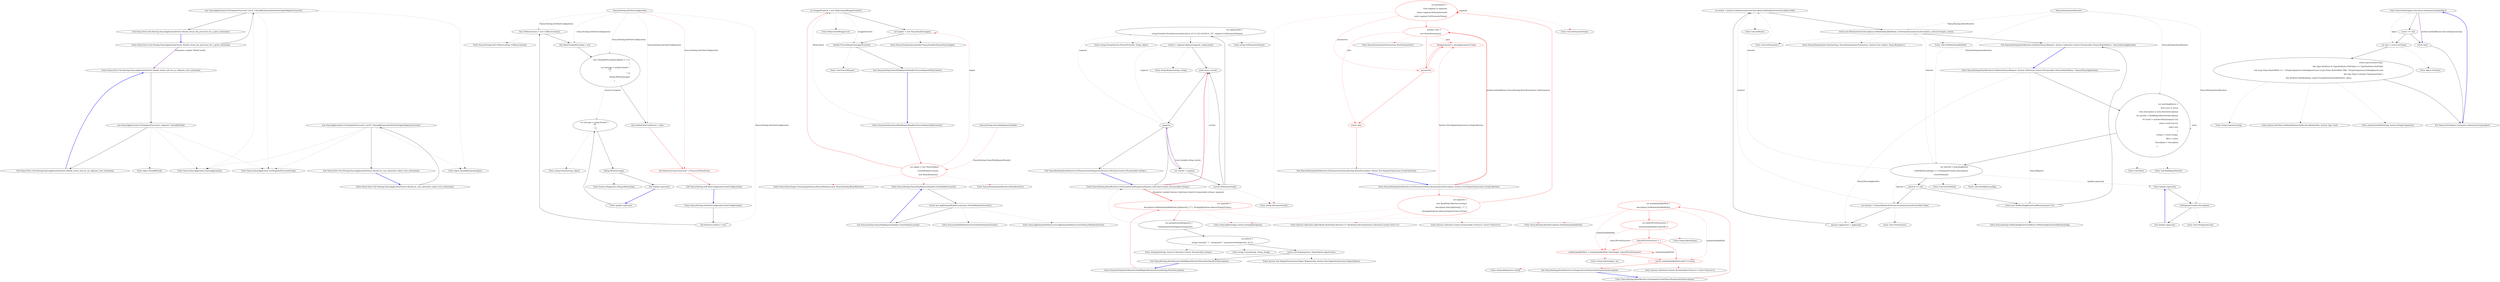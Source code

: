 digraph  {
n0 [label="Entry Nancy.Tests.Unit.Hosting.NancyApplicationFixture.Should_return_null_for_an_unknown_view_extension()", span="9-9", cluster="Nancy.Tests.Unit.Hosting.NancyApplicationFixture.Should_return_null_for_an_unknown_view_extension()"];
n1 [label="new NancyApplication().GetTemplateProcessor(''.unknown'').ShouldBeNull()", span="11-11", cluster="Nancy.Tests.Unit.Hosting.NancyApplicationFixture.Should_return_null_for_an_unknown_view_extension()"];
n2 [label="Exit Nancy.Tests.Unit.Hosting.NancyApplicationFixture.Should_return_null_for_an_unknown_view_extension()", span="9-9", cluster="Nancy.Tests.Unit.Hosting.NancyApplicationFixture.Should_return_null_for_an_unknown_view_extension()"];
n3 [label="Entry Nancy.NancyApplication.NancyApplication()", span="12-12", cluster="Nancy.NancyApplication.NancyApplication()"];
n4 [label="Entry Nancy.NancyApplication.GetTemplateProcessor(string)", span="17-17", cluster="Nancy.NancyApplication.GetTemplateProcessor(string)"];
n5 [label="Entry object.ShouldBeNull()", span="80-80", cluster="object.ShouldBeNull()"];
n6 [label="Entry Nancy.Tests.Unit.Hosting.NancyApplicationFixture.Should_return_the_processor_for_a_given_extension()", span="16-16", cluster="Nancy.Tests.Unit.Hosting.NancyApplicationFixture.Should_return_the_processor_for_a_given_extension()"];
n7 [label="new NancyApplication().GetTemplateProcessor(''.leto2'').ShouldBeSameAs(FakeViewEngineRegistry.Executor)", span="18-18", cluster="Nancy.Tests.Unit.Hosting.NancyApplicationFixture.Should_return_the_processor_for_a_given_extension()"];
n8 [label="Exit Nancy.Tests.Unit.Hosting.NancyApplicationFixture.Should_return_the_processor_for_a_given_extension()", span="16-16", cluster="Nancy.Tests.Unit.Hosting.NancyApplicationFixture.Should_return_the_processor_for_a_given_extension()"];
n9 [label="Entry object.ShouldBeSameAs(object)", span="75-75", cluster="object.ShouldBeSameAs(object)"];
n10 [label="Entry Nancy.Tests.Unit.Hosting.NancyApplicationFixture.Should_be_case_intensitive_about_view_extensions()", span="22-22", cluster="Nancy.Tests.Unit.Hosting.NancyApplicationFixture.Should_be_case_intensitive_about_view_extensions()"];
n11 [label="new NancyApplication().GetTemplateProcessor(''.LetO2'').ShouldBeSameAs(FakeViewEngineRegistry.Executor)", span="24-24", cluster="Nancy.Tests.Unit.Hosting.NancyApplicationFixture.Should_be_case_intensitive_about_view_extensions()"];
n12 [label="Exit Nancy.Tests.Unit.Hosting.NancyApplicationFixture.Should_be_case_intensitive_about_view_extensions()", span="22-22", cluster="Nancy.Tests.Unit.Hosting.NancyApplicationFixture.Should_be_case_intensitive_about_view_extensions()"];
m0_8 [label="Entry Nancy.Hosting.Self.UrlReservations.UrlReservations()", span="15-15", cluster="Nancy.Hosting.Self.UrlReservations.UrlReservations()", file="HostConfiguration.cs"];
m0_13 [label="Entry string.Format(string, object)", span="0-0", cluster="string.Format(string, object)", file="HostConfiguration.cs"];
m0_0 [label="Entry Nancy.Hosting.Self.HostConfiguration.HostConfiguration()", span="93-93", cluster="Nancy.Hosting.Self.HostConfiguration.HostConfiguration()", file="HostConfiguration.cs"];
m0_1 [label="this.RewriteLocalhost = true", span="95-95", cluster="Nancy.Hosting.Self.HostConfiguration.HostConfiguration()", file="HostConfiguration.cs"];
m0_2 [label="this.UrlReservations = new UrlReservations()", span="96-96", cluster="Nancy.Hosting.Self.HostConfiguration.HostConfiguration()", file="HostConfiguration.cs"];
m0_3 [label="this.AllowChunkedEncoding = true", span="97-97", cluster="Nancy.Hosting.Self.HostConfiguration.HostConfiguration()", file="HostConfiguration.cs"];
m0_4 [label="this.UnhandledExceptionCallback = e =>\r\n                {\r\n                    var message = string.Format(''---\n{0}\n---\n'', e);\r\n                    Debug.Write(message);\r\n                }", span="98-102", cluster="Nancy.Hosting.Self.HostConfiguration.HostConfiguration()", file="HostConfiguration.cs"];
m0_5 [label="this.EnableClientCertificates = false", span="103-103", cluster="Nancy.Hosting.Self.HostConfiguration.HostConfiguration()", file="HostConfiguration.cs"];
m0_6 [label="this.MaximumConnectionCount = ProcessorThreadCount", span="104-104", cluster="Nancy.Hosting.Self.HostConfiguration.HostConfiguration()", color=red, community=0, file="HostConfiguration.cs"];
m0_7 [label="Exit Nancy.Hosting.Self.HostConfiguration.HostConfiguration()", span="93-93", cluster="Nancy.Hosting.Self.HostConfiguration.HostConfiguration()", file="HostConfiguration.cs"];
m0_9 [label="Entry lambda expression", span="98-102", cluster="lambda expression", file="HostConfiguration.cs"];
m0_10 [label="var message = string.Format(''---\n{0}\n---\n'', e)", span="100-100", cluster="lambda expression", file="HostConfiguration.cs"];
m0_11 [label="Debug.Write(message)", span="101-101", cluster="lambda expression", file="HostConfiguration.cs"];
m0_12 [label="Exit lambda expression", span="98-102", cluster="lambda expression", file="HostConfiguration.cs"];
m0_14 [label="Entry System.Diagnostics.Debug.Write(string)", span="0-0", cluster="System.Diagnostics.Debug.Write(string)", file="HostConfiguration.cs"];
m0_15 [label="Nancy.Hosting.Self.HostConfiguration", span="", file="HostConfiguration.cs"];
m1_9 [label="Entry HttpContextWrapper.cstr", span="", cluster="HttpContextWrapper.cstr", file="NancyHost.cs"];
m1_15 [label="Entry Nancy.DefaultModuleActivator.DefaultModuleActivator()", span="4-4", cluster="Nancy.DefaultModuleActivator.DefaultModuleActivator()", file="NancyHost.cs"];
m1_10 [label="Entry Nancy.Hosting.NancyHandler.NancyHandler(Nancy.INancyEngine)", span="9-9", cluster="Nancy.Hosting.NancyHandler.NancyHandler(Nancy.INancyEngine)", file="NancyHost.cs"];
m1_0 [label="Entry Nancy.Hosting.NancyHttpRequestHandler.ProcessRequest(HttpContext)", span="12-12", cluster="Nancy.Hosting.NancyHttpRequestHandler.ProcessRequest(HttpContext)", file="NancyHost.cs"];
m1_1 [label="var engine = new NancyEngine(\r\n                CreateModuleLocator(),\r\n                new RouteResolver())", span="14-16", cluster="Nancy.Hosting.NancyHttpRequestHandler.ProcessRequest(HttpContext)", color=red, community=0, file="NancyHost.cs"];
m1_2 [label="var wrappedContext = new HttpContextWrapper(context)", span="18-18", cluster="Nancy.Hosting.NancyHttpRequestHandler.ProcessRequest(HttpContext)", file="NancyHost.cs"];
m1_3 [label="var handler = new NancyHandler(engine)", span="19-19", cluster="Nancy.Hosting.NancyHttpRequestHandler.ProcessRequest(HttpContext)", file="NancyHost.cs"];
m1_4 [label="handler.ProcessRequest(wrappedContext)", span="20-20", cluster="Nancy.Hosting.NancyHttpRequestHandler.ProcessRequest(HttpContext)", file="NancyHost.cs"];
m1_5 [label="Exit Nancy.Hosting.NancyHttpRequestHandler.ProcessRequest(HttpContext)", span="12-12", cluster="Nancy.Hosting.NancyHttpRequestHandler.ProcessRequest(HttpContext)", file="NancyHost.cs"];
m1_6 [label="Entry Nancy.NancyEngine.NancyEngine(Nancy.INancyModuleLocator, Nancy.Routing.IRouteResolver)", span="19-19", cluster="Nancy.NancyEngine.NancyEngine(Nancy.INancyModuleLocator, Nancy.Routing.IRouteResolver)", file="NancyHost.cs"];
m1_7 [label="Entry Nancy.Hosting.NancyHttpRequestHandler.CreateModuleLocator()", span="23-23", cluster="Nancy.Hosting.NancyHttpRequestHandler.CreateModuleLocator()", file="NancyHost.cs"];
m1_12 [label="return new AppDomainModuleLocator(new DefaultModuleActivator());", span="25-25", cluster="Nancy.Hosting.NancyHttpRequestHandler.CreateModuleLocator()", file="NancyHost.cs"];
m1_13 [label="Exit Nancy.Hosting.NancyHttpRequestHandler.CreateModuleLocator()", span="23-23", cluster="Nancy.Hosting.NancyHttpRequestHandler.CreateModuleLocator()", file="NancyHost.cs"];
m1_14 [label="Entry Nancy.AppDomainModuleLocator.AppDomainModuleLocator(Nancy.IModuleActivator)", span="16-16", cluster="Nancy.AppDomainModuleLocator.AppDomainModuleLocator(Nancy.IModuleActivator)", file="NancyHost.cs"];
m1_8 [label="Entry Nancy.Routing.RouteResolver.RouteResolver()", span="10-10", cluster="Nancy.Routing.RouteResolver.RouteResolver()", file="NancyHost.cs"];
m1_11 [label="Entry Unk.ProcessRequest", span="", cluster="Unk.ProcessRequest", file="NancyHost.cs"];
m1_16 [label="Nancy.Hosting.NancyHttpRequestHandler", span="", file="NancyHost.cs"];
m2_57 [label="Entry string.Format(System.IFormatProvider, string, object)", span="0-0", cluster="string.Format(System.IFormatProvider, string, object)", file="SerializeTests.cs"];
m2_16 [label="Entry Unk.GetRoutes", span="", cluster="Unk.GetRoutes", file="SerializeTests.cs"];
m2_35 [label="Entry string.IsParameterized()", span="42-42", cluster="string.IsParameterized()", file="SerializeTests.cs"];
m2_15 [label="Entry Unk.CreateInstance", span="", cluster="Unk.CreateInstance", file="SerializeTests.cs"];
m2_10 [label="Entry Unk.BuildRegexMatcher", span="", cluster="Unk.BuildRegexMatcher", file="SerializeTests.cs"];
m2_59 [label="Entry Nancy.Routing.RouteResolver.GetSegmentCount(Nancy.Routing.RouteDescription)", span="96-96", cluster="Nancy.Routing.RouteResolver.GetSegmentCount(Nancy.Routing.RouteDescription)", file="SerializeTests.cs"];
m2_60 [label="var moduleQualifiedPath =\r\n                description.GetModuleQualifiedPath()", span="98-99", cluster="Nancy.Routing.RouteResolver.GetSegmentCount(Nancy.Routing.RouteDescription)", color=red, community=0, file="SerializeTests.cs"];
m2_61 [label="var indexOfFirstParameter =\r\n                moduleQualifiedPath.IndexOf('{')", span="101-102", cluster="Nancy.Routing.RouteResolver.GetSegmentCount(Nancy.Routing.RouteDescription)", color=red, community=0, file="SerializeTests.cs"];
m2_63 [label="moduleQualifiedPath = moduleQualifiedPath.Substring(0, indexOfFirstParameter)", span="105-105", cluster="Nancy.Routing.RouteResolver.GetSegmentCount(Nancy.Routing.RouteDescription)", color=red, community=0, file="SerializeTests.cs"];
m2_64 [label="return moduleQualifiedPath.Split('/').Count();", span="107-107", cluster="Nancy.Routing.RouteResolver.GetSegmentCount(Nancy.Routing.RouteDescription)", color=red, community=0, file="SerializeTests.cs"];
m2_62 [label="indexOfFirstParameter > -1", span="104-104", cluster="Nancy.Routing.RouteResolver.GetSegmentCount(Nancy.Routing.RouteDescription)", color=red, community=0, file="SerializeTests.cs"];
m2_65 [label="Exit Nancy.Routing.RouteResolver.GetSegmentCount(Nancy.Routing.RouteDescription)", span="96-96", cluster="Nancy.Routing.RouteResolver.GetSegmentCount(Nancy.Routing.RouteDescription)", file="SerializeTests.cs"];
m2_23 [label="Entry Unk.GetSegmentCount", span="", cluster="Unk.GetSegmentCount", file="SerializeTests.cs"];
m2_58 [label="Entry string.Replace(string, string)", span="0-0", cluster="string.Replace(string, string)", file="SerializeTests.cs"];
m2_18 [label="Entry Unk.GetModuleQualifiedPath", span="", cluster="Unk.GetModuleQualifiedPath", file="SerializeTests.cs"];
m2_24 [label="Entry Nancy.Routing.RouteResolver.GetParameters(Nancy.Routing.RouteDescription, System.Text.RegularExpressions.GroupCollection)", span="42-42", cluster="Nancy.Routing.RouteResolver.GetParameters(Nancy.Routing.RouteDescription, System.Text.RegularExpressions.GroupCollection)", file="SerializeTests.cs"];
m2_25 [label="var segments =\r\n                new ReadOnlyCollection<string>(\r\n                    description.Path.Split(new[] { ''/'' },\r\n                    StringSplitOptions.RemoveEmptyEntries).ToList())", span="44-47", cluster="Nancy.Routing.RouteResolver.GetParameters(Nancy.Routing.RouteDescription, System.Text.RegularExpressions.GroupCollection)", color=red, community=0, file="SerializeTests.cs"];
m2_29 [label="data[parameter] = groups[parameter].Value", span="59-59", cluster="Nancy.Routing.RouteResolver.GetParameters(Nancy.Routing.RouteDescription, System.Text.RegularExpressions.GroupCollection)", color=red, community=0, file="SerializeTests.cs"];
m2_26 [label="var parameters =\r\n                from segment in segments\r\n                where segment.IsParameterized()\r\n                select segment.GetParameterName()", span="49-52", cluster="Nancy.Routing.RouteResolver.GetParameters(Nancy.Routing.RouteDescription, System.Text.RegularExpressions.GroupCollection)", color=red, community=0, file="SerializeTests.cs"];
m2_27 [label="dynamic data =\r\n                new RouteParameters()", span="54-55", cluster="Nancy.Routing.RouteResolver.GetParameters(Nancy.Routing.RouteDescription, System.Text.RegularExpressions.GroupCollection)", color=red, community=0, file="SerializeTests.cs"];
m2_28 [label=parameters, span="57-57", cluster="Nancy.Routing.RouteResolver.GetParameters(Nancy.Routing.RouteDescription, System.Text.RegularExpressions.GroupCollection)", color=red, community=0, file="SerializeTests.cs"];
m2_30 [label="return data;", span="62-62", cluster="Nancy.Routing.RouteResolver.GetParameters(Nancy.Routing.RouteDescription, System.Text.RegularExpressions.GroupCollection)", color=red, community=0, file="SerializeTests.cs"];
m2_31 [label="Exit Nancy.Routing.RouteResolver.GetParameters(Nancy.Routing.RouteDescription, System.Text.RegularExpressions.GroupCollection)", span="42-42", cluster="Nancy.Routing.RouteResolver.GetParameters(Nancy.Routing.RouteDescription, System.Text.RegularExpressions.GroupCollection)", file="SerializeTests.cs"];
m2_33 [label="Entry string.Split(string[], System.StringSplitOptions)", span="0-0", cluster="string.Split(string[], System.StringSplitOptions)", file="SerializeTests.cs"];
m2_44 [label="Entry Nancy.Routing.RouteDescription.GetModuleQualifiedPath()", span="6-6", cluster="Nancy.Routing.RouteDescription.GetModuleQualifiedPath()", file="SerializeTests.cs"];
m2_32 [label="Entry System.Collections.ObjectModel.ReadOnlyCollection<T>.ReadOnlyCollection(System.Collections.Generic.IList<T>)", span="0-0", cluster="System.Collections.ObjectModel.ReadOnlyCollection<T>.ReadOnlyCollection(System.Collections.Generic.IList<T>)", file="SerializeTests.cs"];
m2_67 [label="Entry string.Substring(int, int)", span="0-0", cluster="string.Substring(int, int)", file="SerializeTests.cs"];
m2_46 [label="Entry string.Join(string, System.Collections.Generic.IEnumerable<string>)", span="0-0", cluster="string.Join(string, System.Collections.Generic.IEnumerable<string>)", file="SerializeTests.cs"];
m2_14 [label="Entry Nancy.Routing.NoMatchingRouteFoundRoute.NoMatchingRouteFoundRoute(string)", span="4-4", cluster="Nancy.Routing.NoMatchingRouteFoundRoute.NoMatchingRouteFoundRoute(string)", file="SerializeTests.cs"];
m2_36 [label="Entry Unk.GetParameterName", span="", cluster="Unk.GetParameterName", file="SerializeTests.cs"];
m2_56 [label="Entry string.GetParameterName()", span="22-22", cluster="string.GetParameterName()", file="SerializeTests.cs"];
m2_34 [label="Entry System.Collections.Generic.IEnumerable<TSource>.ToList<TSource>()", span="0-0", cluster="System.Collections.Generic.IEnumerable<TSource>.ToList<TSource>()", file="SerializeTests.cs"];
m2_0 [label="Entry Nancy.Routing.RouteResolver.GetRoute(Nancy.IRequest, System.Collections.Generic.IEnumerable<Nancy.ModuleMeta>, Nancy.INancyApplication)", span="12-12", cluster="Nancy.Routing.RouteResolver.GetRoute(Nancy.IRequest, System.Collections.Generic.IEnumerable<Nancy.ModuleMeta>, Nancy.INancyApplication)", file="SerializeTests.cs"];
m2_1 [label="var matchingRoutes =\r\n                from meta in metas\r\n                from description in meta.RouteDescriptions\r\n                let matcher = BuildRegexMatcher(description)\r\n                let result = matcher.Match(request.Uri)\r\n                where result.Success\r\n                select new\r\n                {\r\n                    Groups = result.Groups,\r\n                    Meta = meta,\r\n                    Description = description\r\n                }", span="14-25", cluster="Nancy.Routing.RouteResolver.GetRoute(Nancy.IRequest, System.Collections.Generic.IEnumerable<Nancy.ModuleMeta>, Nancy.INancyApplication)", file="SerializeTests.cs"];
m2_4 [label="return new NoMatchingRouteFoundRoute(request.Uri);", span="33-33", cluster="Nancy.Routing.RouteResolver.GetRoute(Nancy.IRequest, System.Collections.Generic.IEnumerable<Nancy.ModuleMeta>, Nancy.INancyApplication)", file="SerializeTests.cs"];
m2_6 [label="instance.Application = application", span="37-37", cluster="Nancy.Routing.RouteResolver.GetRoute(Nancy.IRequest, System.Collections.Generic.IEnumerable<Nancy.ModuleMeta>, Nancy.INancyApplication)", file="SerializeTests.cs"];
m2_2 [label="var selected = matchingRoutes\r\n                .OrderByDescending(x => GetSegmentCount(x.Description))\r\n                .FirstOrDefault()", span="27-29", cluster="Nancy.Routing.RouteResolver.GetRoute(Nancy.IRequest, System.Collections.Generic.IEnumerable<Nancy.ModuleMeta>, Nancy.INancyApplication)", file="SerializeTests.cs"];
m2_3 [label="selected == null", span="31-31", cluster="Nancy.Routing.RouteResolver.GetRoute(Nancy.IRequest, System.Collections.Generic.IEnumerable<Nancy.ModuleMeta>, Nancy.INancyApplication)", file="SerializeTests.cs"];
m2_5 [label="var instance = (NancyModule)Activator.CreateInstance(selected.Meta.Type)", span="36-36", cluster="Nancy.Routing.RouteResolver.GetRoute(Nancy.IRequest, System.Collections.Generic.IEnumerable<Nancy.ModuleMeta>, Nancy.INancyApplication)", file="SerializeTests.cs"];
m2_7 [label="var action = instance.GetRoutes(selected.Description.Method)[selected.Description.Path]", span="38-38", cluster="Nancy.Routing.RouteResolver.GetRoute(Nancy.IRequest, System.Collections.Generic.IEnumerable<Nancy.ModuleMeta>, Nancy.INancyApplication)", file="SerializeTests.cs"];
m2_8 [label="return new Route(selected.Description.GetModuleQualifiedPath(), GetParameters(selected.Description, selected.Groups), action);", span="39-39", cluster="Nancy.Routing.RouteResolver.GetRoute(Nancy.IRequest, System.Collections.Generic.IEnumerable<Nancy.ModuleMeta>, Nancy.INancyApplication)", file="SerializeTests.cs"];
m2_9 [label="Exit Nancy.Routing.RouteResolver.GetRoute(Nancy.IRequest, System.Collections.Generic.IEnumerable<Nancy.ModuleMeta>, Nancy.INancyApplication)", span="12-12", cluster="Nancy.Routing.RouteResolver.GetRoute(Nancy.IRequest, System.Collections.Generic.IEnumerable<Nancy.ModuleMeta>, Nancy.INancyApplication)", file="SerializeTests.cs"];
m2_19 [label="Entry Unk.GetParameters", span="", cluster="Unk.GetParameters", file="SerializeTests.cs"];
m2_20 [label="Entry lambda expression", span="28-28", cluster="lambda expression", file="SerializeTests.cs"];
m2_21 [label="GetSegmentCount(x.Description)", span="28-28", cluster="lambda expression", file="SerializeTests.cs"];
m2_22 [label="Exit lambda expression", span="28-28", cluster="lambda expression", file="SerializeTests.cs"];
m2_13 [label="Entry Unk.FirstOrDefault", span="", cluster="Unk.FirstOrDefault", file="SerializeTests.cs"];
m2_17 [label="Entry Nancy.Routing.Route.Route(string, Nancy.Routing.RouteParameters, System.Func<object, Nancy.Response>)", span="6-6", cluster="Nancy.Routing.Route.Route(string, Nancy.Routing.RouteParameters, System.Func<object, Nancy.Response>)", file="SerializeTests.cs"];
m2_69 [label="Entry System.Collections.Generic.IEnumerable<TSource>.Count<TSource>()", span="0-0", cluster="System.Collections.Generic.IEnumerable<TSource>.Count<TSource>()", file="SerializeTests.cs"];
m2_68 [label="Entry string.Split(params char[])", span="0-0", cluster="string.Split(params char[])", file="SerializeTests.cs"];
m2_45 [label="Entry Nancy.Routing.RouteResolver.GetParameterizedSegments(System.Collections.Generic.IEnumerable<string>)", span="79-79", cluster="Nancy.Routing.RouteResolver.GetParameterizedSegments(System.Collections.Generic.IEnumerable<string>)", file="SerializeTests.cs"];
m2_49 [label=segments, span="81-81", cluster="Nancy.Routing.RouteResolver.GetParameterizedSegments(System.Collections.Generic.IEnumerable<string>)", file="SerializeTests.cs"];
m2_54 [label="yield return current;", span="92-92", cluster="Nancy.Routing.RouteResolver.GetParameterizedSegments(System.Collections.Generic.IEnumerable<string>)", file="SerializeTests.cs"];
m2_50 [label="var current = segment", span="83-83", cluster="Nancy.Routing.RouteResolver.GetParameterizedSegments(System.Collections.Generic.IEnumerable<string>)", file="SerializeTests.cs"];
m2_52 [label="var replacement =\r\n                        string.Format(CultureInfo.InvariantCulture, @''(?<{0}>[/A-Z0-9._-]*)'', segment.GetParameterName())", span="86-87", cluster="Nancy.Routing.RouteResolver.GetParameterizedSegments(System.Collections.Generic.IEnumerable<string>)", file="SerializeTests.cs"];
m2_53 [label="current = segment.Replace(segment, replacement)", span="89-89", cluster="Nancy.Routing.RouteResolver.GetParameterizedSegments(System.Collections.Generic.IEnumerable<string>)", file="SerializeTests.cs"];
m2_51 [label="current.IsParameterized()", span="84-84", cluster="Nancy.Routing.RouteResolver.GetParameterizedSegments(System.Collections.Generic.IEnumerable<string>)", file="SerializeTests.cs"];
m2_55 [label="Exit Nancy.Routing.RouteResolver.GetParameterizedSegments(System.Collections.Generic.IEnumerable<string>)", span="79-79", cluster="Nancy.Routing.RouteResolver.GetParameterizedSegments(System.Collections.Generic.IEnumerable<string>)", file="SerializeTests.cs"];
m2_48 [label="Entry System.Text.RegularExpressions.Regex.Regex(string, System.Text.RegularExpressions.RegexOptions)", span="0-0", cluster="System.Text.RegularExpressions.Regex.Regex(string, System.Text.RegularExpressions.RegexOptions)", file="SerializeTests.cs"];
m2_12 [label="Entry Unk.OrderByDescending", span="", cluster="Unk.OrderByDescending", file="SerializeTests.cs"];
m2_47 [label="Entry string.Concat(string, string, string)", span="0-0", cluster="string.Concat(string, string, string)", file="SerializeTests.cs"];
m2_66 [label="Entry string.IndexOf(char)", span="0-0", cluster="string.IndexOf(char)", file="SerializeTests.cs"];
m2_37 [label="Entry Nancy.Routing.RouteParameters.RouteParameters()", span="8-8", cluster="Nancy.Routing.RouteParameters.RouteParameters()", file="SerializeTests.cs"];
m2_11 [label="Entry Unk.Match", span="", cluster="Unk.Match", file="SerializeTests.cs"];
m2_38 [label="Entry Nancy.Routing.RouteResolver.BuildRegexMatcher(Nancy.Routing.RouteDescription)", span="65-65", cluster="Nancy.Routing.RouteResolver.BuildRegexMatcher(Nancy.Routing.RouteDescription)", file="SerializeTests.cs"];
m2_39 [label="var segments =\r\n                description.GetModuleQualifiedPath().Split(new[] {''/''}, StringSplitOptions.RemoveEmptyEntries)", span="67-68", cluster="Nancy.Routing.RouteResolver.BuildRegexMatcher(Nancy.Routing.RouteDescription)", color=red, community=0, file="SerializeTests.cs"];
m2_40 [label="var parameterizedSegments =\r\n                GetParameterizedSegments(segments)", span="70-71", cluster="Nancy.Routing.RouteResolver.BuildRegexMatcher(Nancy.Routing.RouteDescription)", file="SerializeTests.cs"];
m2_41 [label="var pattern =\r\n                string.Concat(@''^/'', string.Join(''/'', parameterizedSegments), @''$'')", span="73-74", cluster="Nancy.Routing.RouteResolver.BuildRegexMatcher(Nancy.Routing.RouteDescription)", file="SerializeTests.cs"];
m2_42 [label="return new Regex(pattern, RegexOptions.IgnoreCase);", span="76-76", cluster="Nancy.Routing.RouteResolver.BuildRegexMatcher(Nancy.Routing.RouteDescription)", file="SerializeTests.cs"];
m2_43 [label="Exit Nancy.Routing.RouteResolver.BuildRegexMatcher(Nancy.Routing.RouteDescription)", span="65-65", cluster="Nancy.Routing.RouteResolver.BuildRegexMatcher(Nancy.Routing.RouteDescription)", file="SerializeTests.cs"];
m2_70 [label="Nancy.Routing.RouteResolver", span="", file="SerializeTests.cs"];
m3_0 [label="Entry Nancy.ViewEngines.Extensions.IsAnonymousType(object)", span="16-16", cluster="Nancy.ViewEngines.Extensions.IsAnonymousType(object)", file="SimpleJson.cs"];
m3_1 [label="source == null", span="18-18", cluster="Nancy.ViewEngines.Extensions.IsAnonymousType(object)", file="SimpleJson.cs"];
m3_3 [label="var type = source.GetType()", span="23-23", cluster="Nancy.ViewEngines.Extensions.IsAnonymousType(object)", file="SimpleJson.cs"];
m3_2 [label="return false;", span="20-20", cluster="Nancy.ViewEngines.Extensions.IsAnonymousType(object)", file="SimpleJson.cs"];
m3_4 [label="return type.IsGenericType \r\n                   && (type.Attributes & TypeAttributes.NotPublic) == TypeAttributes.NotPublic\r\n                   && (type.Name.StartsWith(''<>'', StringComparison.OrdinalIgnoreCase) || type.Name.StartsWith(''VB$'', StringComparison.OrdinalIgnoreCase))\r\n                   && type.Name.Contains(''AnonymousType'')\r\n                   && Attribute.IsDefined(type, typeof (CompilerGeneratedAttribute), false);", span="25-29", cluster="Nancy.ViewEngines.Extensions.IsAnonymousType(object)", file="SimpleJson.cs"];
m3_5 [label="Exit Nancy.ViewEngines.Extensions.IsAnonymousType(object)", span="16-16", cluster="Nancy.ViewEngines.Extensions.IsAnonymousType(object)", file="SimpleJson.cs"];
m3_8 [label="Entry string.Contains(string)", span="0-0", cluster="string.Contains(string)", file="SimpleJson.cs"];
m3_9 [label="Entry System.Attribute.IsDefined(System.Reflection.MemberInfo, System.Type, bool)", span="0-0", cluster="System.Attribute.IsDefined(System.Reflection.MemberInfo, System.Type, bool)", file="SimpleJson.cs"];
m3_6 [label="Entry object.GetType()", span="0-0", cluster="object.GetType()", file="SimpleJson.cs"];
m3_7 [label="Entry string.StartsWith(string, System.StringComparison)", span="0-0", cluster="string.StartsWith(string, System.StringComparison)", file="SimpleJson.cs"];
n0 -> n1  [key=0, style=solid];
n1 -> n2  [key=0, style=solid];
n1 -> n3  [key=2, style=dotted];
n1 -> n4  [key=2, style=dotted];
n1 -> n5  [key=2, style=dotted];
n2 -> n0  [key=0, style=bold, color=blue];
n6 -> n7  [key=0, style=solid];
n6 -> n0  [key=3, color=darkorchid, style=bold, label="Parameter variable TModel model"];
n7 -> n8  [key=0, style=solid];
n7 -> n3  [key=2, style=dotted];
n7 -> n4  [key=2, style=dotted];
n7 -> n9  [key=2, style=dotted];
n8 -> n6  [key=0, style=bold, color=blue];
n10 -> n11  [key=0, style=solid];
n11 -> n12  [key=0, style=solid];
n11 -> n3  [key=2, style=dotted];
n11 -> n4  [key=2, style=dotted];
n11 -> n9  [key=2, style=dotted];
n12 -> n10  [key=0, style=bold, color=blue];
m0_0 -> m0_1  [key=0, style=solid];
m0_1 -> m0_2  [key=0, style=solid];
m0_2 -> m0_3  [key=0, style=solid];
m0_2 -> m0_8  [key=2, style=dotted];
m0_3 -> m0_4  [key=0, style=solid];
m0_4 -> m0_5  [key=0, style=solid];
m0_4 -> m0_10  [key=1, style=dashed, color=darkseagreen4, label="System.Exception"];
m0_5 -> m0_6  [key=0, style=solid, color=red];
m0_6 -> m0_7  [key=0, style=solid, color=red];
m0_7 -> m0_0  [key=0, style=bold, color=blue];
m0_9 -> m0_10  [key=0, style=solid];
m0_10 -> m0_11  [key=0, style=solid];
m0_10 -> m0_13  [key=2, style=dotted];
m0_11 -> m0_12  [key=0, style=solid];
m0_11 -> m0_14  [key=2, style=dotted];
m0_12 -> m0_9  [key=0, style=bold, color=blue];
m0_15 -> m0_1  [key=1, style=dashed, color=darkseagreen4, label="Nancy.Hosting.Self.HostConfiguration"];
m0_15 -> m0_2  [key=1, style=dashed, color=darkseagreen4, label="Nancy.Hosting.Self.HostConfiguration"];
m0_15 -> m0_3  [key=1, style=dashed, color=darkseagreen4, label="Nancy.Hosting.Self.HostConfiguration"];
m0_15 -> m0_4  [key=1, style=dashed, color=darkseagreen4, label="Nancy.Hosting.Self.HostConfiguration"];
m0_15 -> m0_5  [key=1, style=dashed, color=darkseagreen4, label="Nancy.Hosting.Self.HostConfiguration"];
m0_15 -> m0_6  [key=1, style=dashed, color=red, label="Nancy.Hosting.Self.HostConfiguration"];
m1_0 -> m1_1  [key=0, style=solid, color=red];
m1_0 -> m1_2  [key=1, style=dashed, color=darkseagreen4, label=HttpContext];
m1_1 -> m1_2  [key=0, style=solid, color=red];
m1_1 -> m1_6  [key=2, style=dotted, color=red];
m1_1 -> m1_7  [key=2, style=dotted, color=red];
m1_1 -> m1_8  [key=2, style=dotted, color=red];
m1_1 -> m1_3  [key=1, style=dashed, color=red, label=engine];
m1_2 -> m1_3  [key=0, style=solid];
m1_2 -> m1_9  [key=2, style=dotted];
m1_2 -> m1_4  [key=1, style=dashed, color=darkseagreen4, label=wrappedContext];
m1_3 -> m1_4  [key=0, style=solid];
m1_3 -> m1_10  [key=2, style=dotted];
m1_4 -> m1_5  [key=0, style=solid];
m1_4 -> m1_11  [key=2, style=dotted];
m1_5 -> m1_0  [key=0, style=bold, color=blue];
m1_7 -> m1_12  [key=0, style=solid];
m1_12 -> m1_13  [key=0, style=solid];
m1_12 -> m1_14  [key=2, style=dotted];
m1_12 -> m1_15  [key=2, style=dotted];
m1_13 -> m1_7  [key=0, style=bold, color=blue];
m1_16 -> m1_1  [key=1, style=dashed, color=red, label="Nancy.Hosting.NancyHttpRequestHandler"];
m2_59 -> m2_60  [key=0, style=solid, color=red];
m2_60 -> m2_61  [key=0, style=solid, color=red];
m2_60 -> m2_44  [key=2, style=dotted, color=red];
m2_60 -> m2_63  [key=1, style=dashed, color=red, label=moduleQualifiedPath];
m2_60 -> m2_64  [key=1, style=dashed, color=red, label=moduleQualifiedPath];
m2_61 -> m2_62  [key=0, style=solid, color=red];
m2_61 -> m2_66  [key=2, style=dotted, color=red];
m2_61 -> m2_63  [key=1, style=dashed, color=red, label=indexOfFirstParameter];
m2_63 -> m2_64  [key=0, style=solid, color=red];
m2_63 -> m2_67  [key=2, style=dotted, color=red];
m2_63 -> m2_63  [key=1, style=dashed, color=red, label=moduleQualifiedPath];
m2_64 -> m2_65  [key=0, style=solid, color=red];
m2_64 -> m2_68  [key=2, style=dotted, color=red];
m2_64 -> m2_69  [key=2, style=dotted, color=red];
m2_62 -> m2_63  [key=0, style=solid, color=red];
m2_62 -> m2_64  [key=0, style=solid, color=red];
m2_65 -> m2_59  [key=0, style=bold, color=blue];
m2_24 -> m2_25  [key=0, style=solid, color=red];
m2_24 -> m2_29  [key=1, style=dashed, color=red, label="System.Text.RegularExpressions.GroupCollection"];
m2_24 -> m2_27  [key=3, color=red, style=bold, label="method methodReturn Nancy.Routing.RouteParameters GetParameters"];
m2_25 -> m2_26  [key=0, style=solid, color=red];
m2_25 -> m2_32  [key=2, style=dotted, color=red];
m2_25 -> m2_33  [key=2, style=dotted, color=red];
m2_25 -> m2_34  [key=2, style=dotted, color=red];
m2_29 -> m2_28  [key=0, style=solid, color=red];
m2_26 -> m2_27  [key=0, style=solid, color=red];
m2_26 -> m2_35  [key=2, style=dotted, color=red];
m2_26 -> m2_36  [key=2, style=dotted, color=red];
m2_26 -> m2_26  [key=1, style=dashed, color=red, label=segment];
m2_26 -> m2_28  [key=1, style=dashed, color=red, label=parameters];
m2_27 -> m2_28  [key=0, style=solid, color=red];
m2_27 -> m2_37  [key=2, style=dotted, color=red];
m2_27 -> m2_29  [key=1, style=dashed, color=red, label=data];
m2_27 -> m2_30  [key=1, style=dashed, color=red, label=data];
m2_28 -> m2_29  [key=0, style=solid, color=red];
m2_28 -> m2_30  [key=0, style=solid, color=red];
m2_30 -> m2_31  [key=0, style=solid, color=red];
m2_31 -> m2_24  [key=0, style=bold, color=blue];
m2_0 -> m2_1  [key=0, style=solid];
m2_0 -> m2_4  [key=1, style=dashed, color=darkseagreen4, label="Nancy.IRequest"];
m2_0 -> m2_6  [key=1, style=dashed, color=darkseagreen4, label="Nancy.INancyApplication"];
m2_1 -> m2_2  [key=0, style=solid];
m2_1 -> m2_10  [key=2, style=dotted];
m2_1 -> m2_11  [key=2, style=dotted];
m2_1 -> m2_1  [key=1, style=dashed, color=darkseagreen4, label=meta];
m2_4 -> m2_9  [key=0, style=solid];
m2_4 -> m2_14  [key=2, style=dotted];
m2_6 -> m2_7  [key=0, style=solid];
m2_2 -> m2_3  [key=0, style=solid];
m2_2 -> m2_12  [key=2, style=dotted];
m2_2 -> m2_13  [key=2, style=dotted];
m2_2 -> m2_20  [key=1, style=dashed, color=darkseagreen4, label="lambda expression"];
m2_2 -> m2_5  [key=1, style=dashed, color=darkseagreen4, label=selected];
m2_2 -> m2_7  [key=1, style=dashed, color=darkseagreen4, label=selected];
m2_2 -> m2_8  [key=1, style=dashed, color=darkseagreen4, label=selected];
m2_3 -> m2_4  [key=0, style=solid];
m2_3 -> m2_5  [key=0, style=solid];
m2_5 -> m2_6  [key=0, style=solid];
m2_5 -> m2_15  [key=2, style=dotted];
m2_5 -> m2_7  [key=1, style=dashed, color=darkseagreen4, label=instance];
m2_7 -> m2_8  [key=0, style=solid];
m2_7 -> m2_16  [key=2, style=dotted];
m2_8 -> m2_9  [key=0, style=solid];
m2_8 -> m2_17  [key=2, style=dotted];
m2_8 -> m2_18  [key=2, style=dotted];
m2_8 -> m2_19  [key=2, style=dotted];
m2_9 -> m2_0  [key=0, style=bold, color=blue];
m2_20 -> m2_21  [key=0, style=solid];
m2_21 -> m2_22  [key=0, style=solid];
m2_21 -> m2_23  [key=2, style=dotted];
m2_22 -> m2_20  [key=0, style=bold, color=blue];
m2_45 -> m2_49  [key=0, style=solid];
m2_45 -> m2_54  [key=0, style=bold, color=crimson];
m2_45 -> m2_39  [key=3, color=red, style=bold, label="Parameter variable System.Collections.Generic.IEnumerable<string> segments"];
m2_49 -> m2_50  [key=0, style=solid];
m2_49 -> m2_55  [key=0, style=solid];
m2_49 -> m2_52  [key=1, style=dashed, color=darkseagreen4, label=segment];
m2_49 -> m2_53  [key=1, style=dashed, color=darkseagreen4, label=segment];
m2_54 -> m2_49  [key=0, style=solid];
m2_50 -> m2_51  [key=0, style=solid];
m2_50 -> m2_54  [key=1, style=dashed, color=darkseagreen4, label=current];
m2_50 -> m2_49  [key=3, color=darkorchid, style=bold, label="Local variable string current"];
m2_52 -> m2_53  [key=0, style=solid];
m2_52 -> m2_56  [key=2, style=dotted];
m2_52 -> m2_57  [key=2, style=dotted];
m2_53 -> m2_54  [key=0, style=solid];
m2_53 -> m2_58  [key=2, style=dotted];
m2_51 -> m2_52  [key=0, style=solid];
m2_51 -> m2_54  [key=0, style=solid];
m2_51 -> m2_35  [key=2, style=dotted];
m2_55 -> m2_45  [key=0, style=bold, color=blue];
m2_38 -> m2_39  [key=0, style=solid, color=red];
m2_39 -> m2_40  [key=0, style=solid, color=red];
m2_39 -> m2_44  [key=2, style=dotted, color=red];
m2_39 -> m2_33  [key=2, style=dotted, color=red];
m2_40 -> m2_41  [key=0, style=solid];
m2_40 -> m2_45  [key=2, style=dotted];
m2_41 -> m2_42  [key=0, style=solid];
m2_41 -> m2_46  [key=2, style=dotted];
m2_41 -> m2_47  [key=2, style=dotted];
m2_42 -> m2_43  [key=0, style=solid];
m2_42 -> m2_48  [key=2, style=dotted];
m2_43 -> m2_38  [key=0, style=bold, color=blue];
m2_70 -> m2_1  [key=1, style=dashed, color=darkseagreen4, label="Nancy.Routing.RouteResolver"];
m2_70 -> m2_2  [key=1, style=dashed, color=darkseagreen4, label="Nancy.Routing.RouteResolver"];
m2_70 -> m2_21  [key=1, style=dashed, color=darkseagreen4, label="Nancy.Routing.RouteResolver"];
m2_70 -> m2_8  [key=1, style=dashed, color=darkseagreen4, label="Nancy.Routing.RouteResolver"];
m3_0 -> m3_1  [key=0, style=solid];
m3_0 -> m3_3  [key=1, style=dashed, color=darkseagreen4, label=object];
m3_0 -> m3_2  [key=3, color=darkorchid, style=bold, label="method methodReturn bool IsAnonymousType"];
m3_1 -> m3_2  [key=0, style=solid];
m3_1 -> m3_3  [key=0, style=solid];
m3_3 -> m3_4  [key=0, style=solid];
m3_3 -> m3_6  [key=2, style=dotted];
m3_2 -> m3_5  [key=0, style=solid];
m3_4 -> m3_5  [key=0, style=solid];
m3_4 -> m3_7  [key=2, style=dotted];
m3_4 -> m3_8  [key=2, style=dotted];
m3_4 -> m3_9  [key=2, style=dotted];
m3_5 -> m3_0  [key=0, style=bold, color=blue];
}
